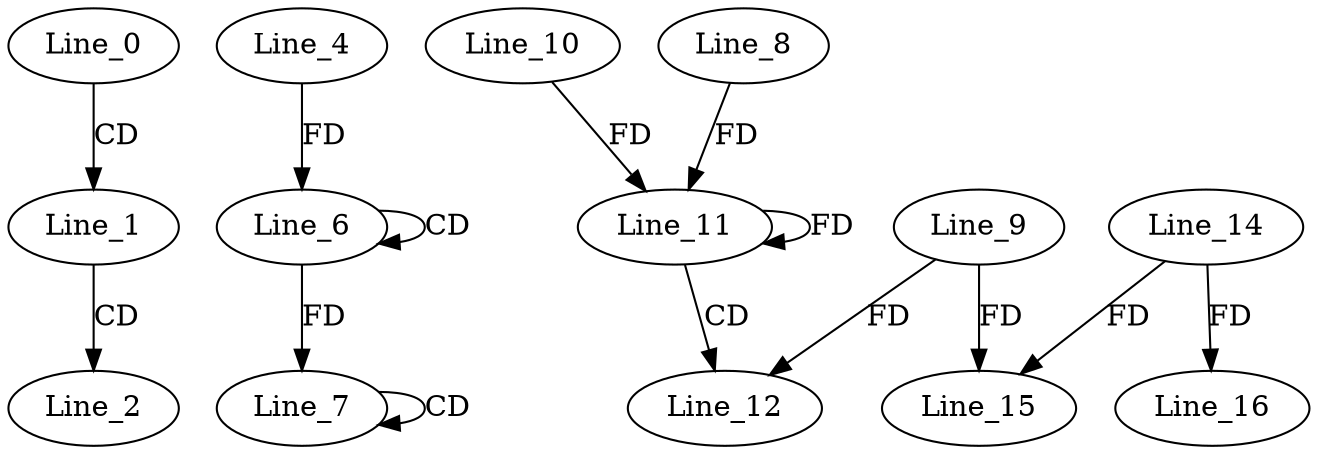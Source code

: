 digraph G {
  Line_0;
  Line_1;
  Line_2;
  Line_6;
  Line_6;
  Line_4;
  Line_7;
  Line_7;
  Line_11;
  Line_10;
  Line_11;
  Line_8;
  Line_11;
  Line_12;
  Line_9;
  Line_14;
  Line_15;
  Line_15;
  Line_16;
  Line_0 -> Line_1 [ label="CD" ];
  Line_1 -> Line_2 [ label="CD" ];
  Line_6 -> Line_6 [ label="CD" ];
  Line_4 -> Line_6 [ label="FD" ];
  Line_7 -> Line_7 [ label="CD" ];
  Line_6 -> Line_7 [ label="FD" ];
  Line_11 -> Line_11 [ label="FD" ];
  Line_10 -> Line_11 [ label="FD" ];
  Line_8 -> Line_11 [ label="FD" ];
  Line_11 -> Line_12 [ label="CD" ];
  Line_9 -> Line_12 [ label="FD" ];
  Line_14 -> Line_15 [ label="FD" ];
  Line_9 -> Line_15 [ label="FD" ];
  Line_14 -> Line_16 [ label="FD" ];
}
